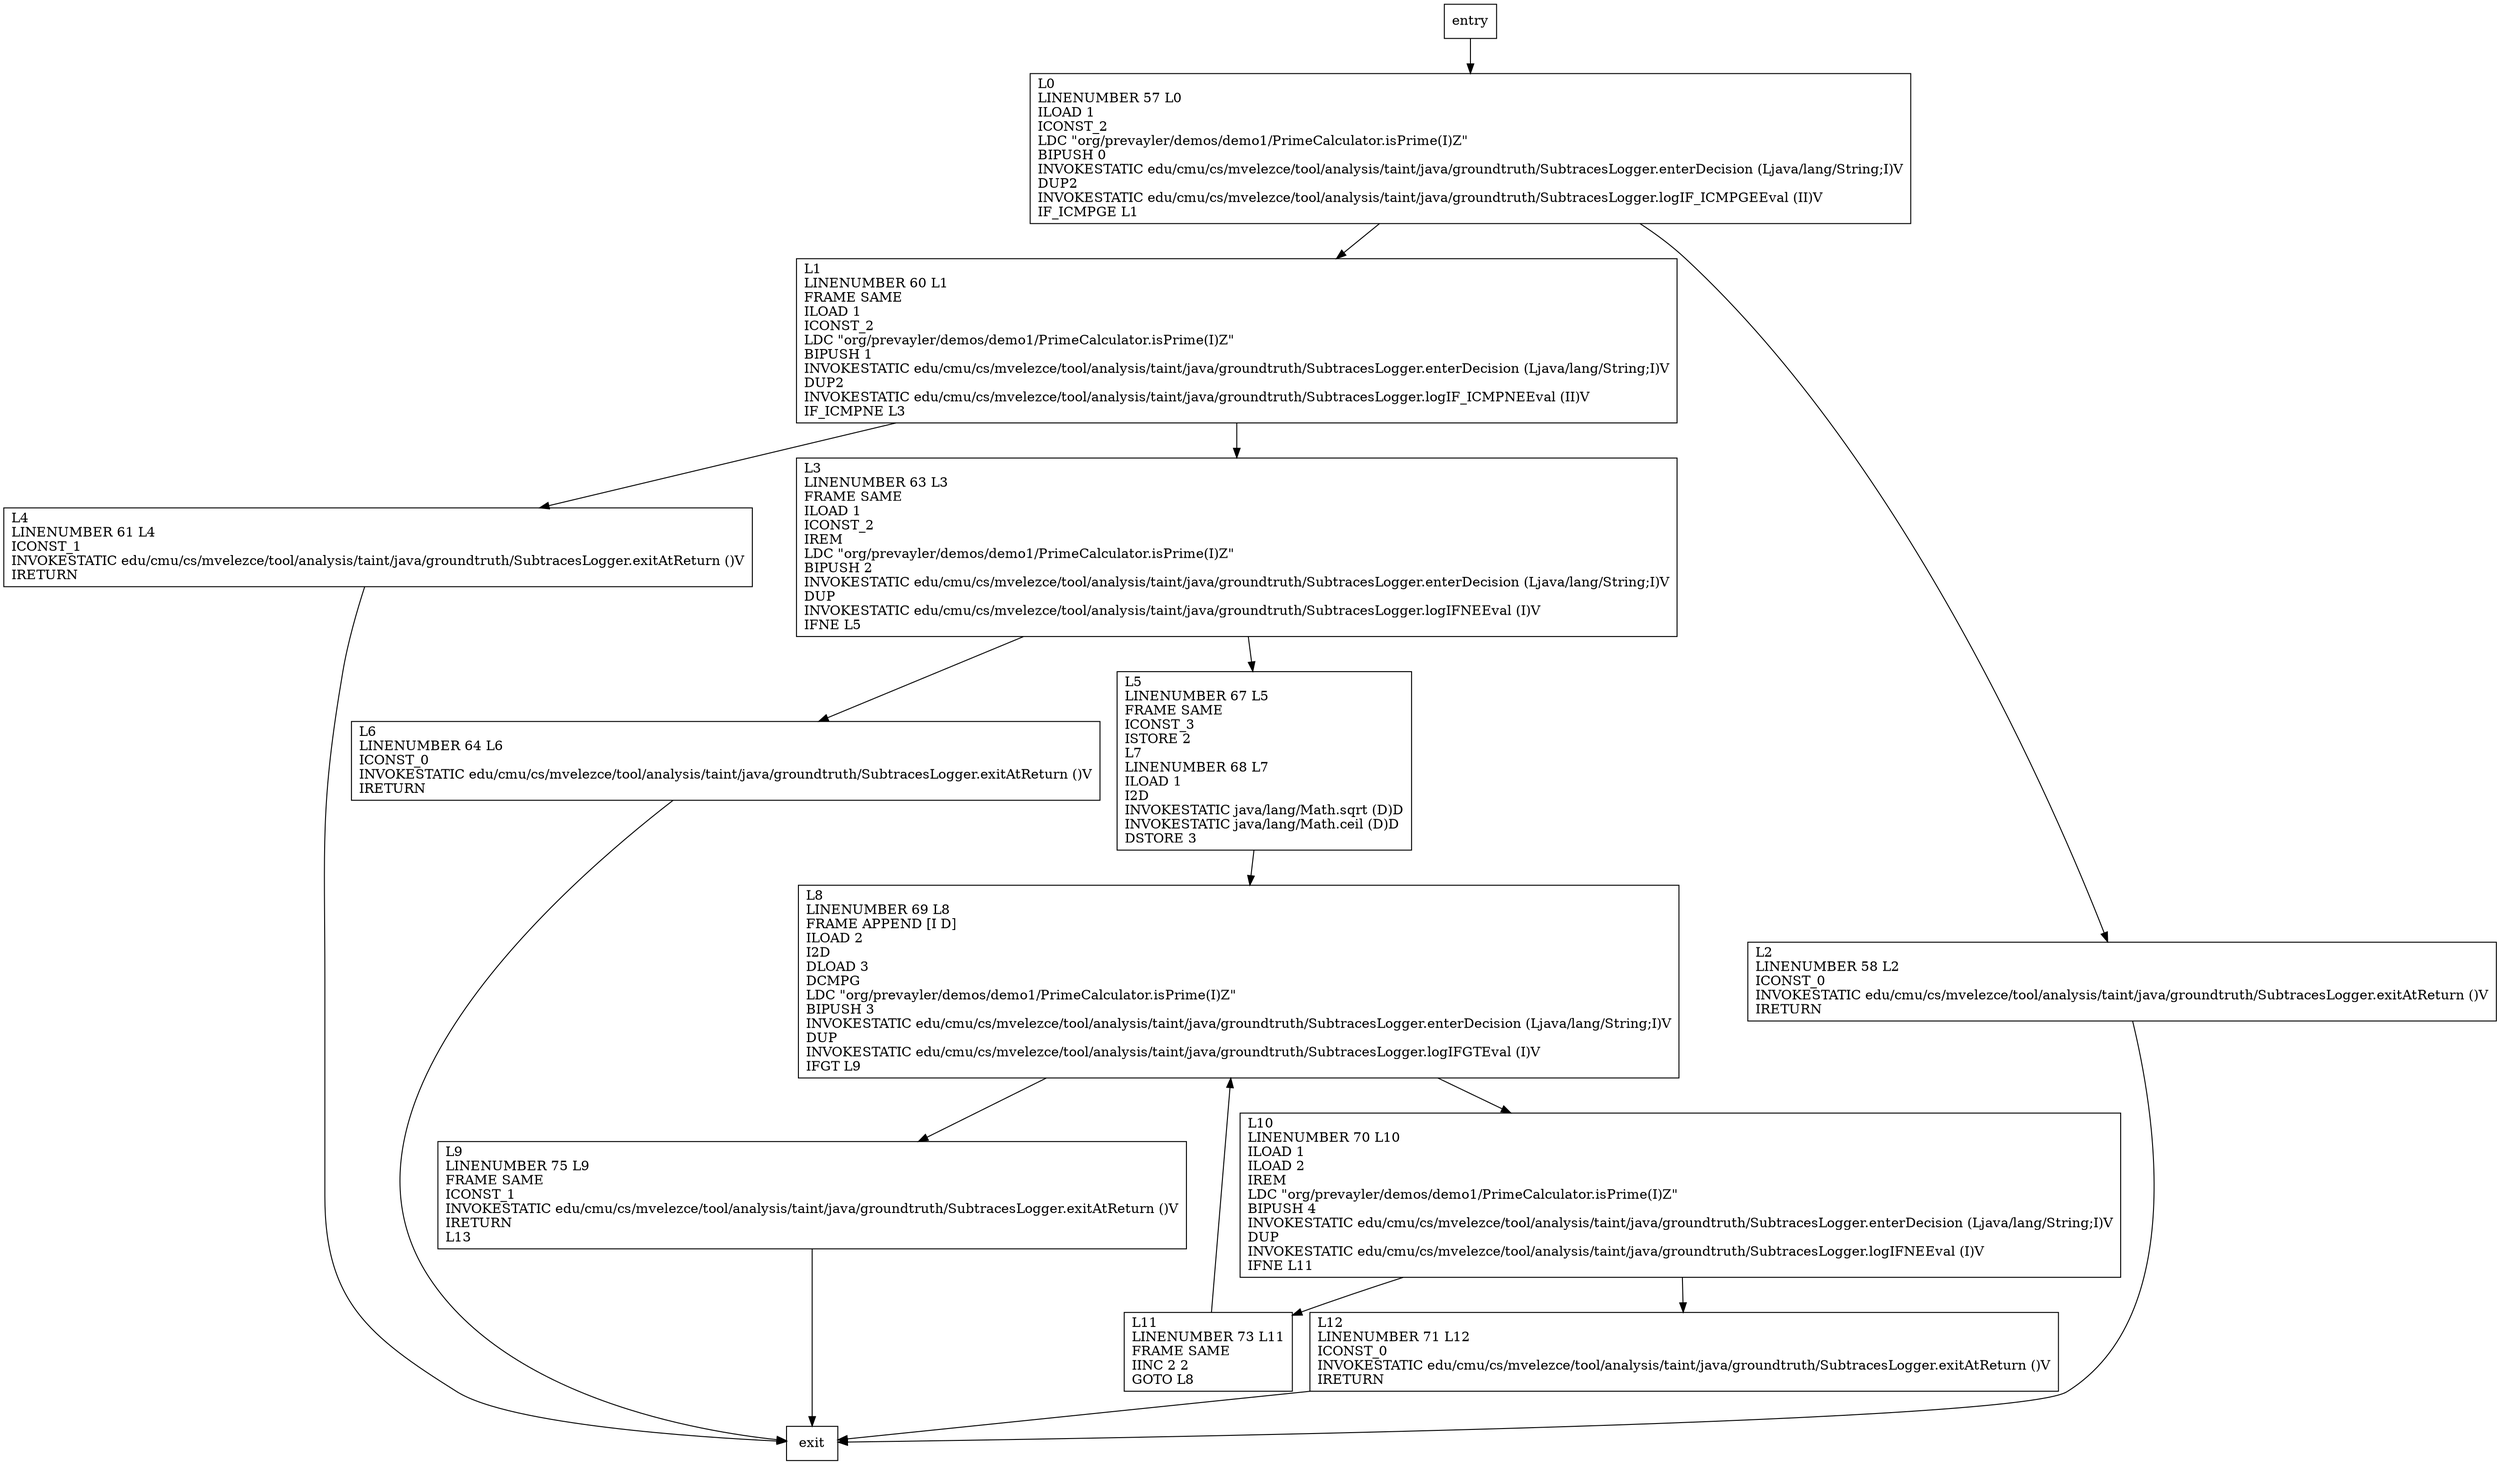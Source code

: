 digraph isPrime {
node [shape=record];
1739390441 [label="L9\lLINENUMBER 75 L9\lFRAME SAME\lICONST_1\lINVOKESTATIC edu/cmu/cs/mvelezce/tool/analysis/taint/java/groundtruth/SubtracesLogger.exitAtReturn ()V\lIRETURN\lL13\l"];
1012194796 [label="L3\lLINENUMBER 63 L3\lFRAME SAME\lILOAD 1\lICONST_2\lIREM\lLDC \"org/prevayler/demos/demo1/PrimeCalculator.isPrime(I)Z\"\lBIPUSH 2\lINVOKESTATIC edu/cmu/cs/mvelezce/tool/analysis/taint/java/groundtruth/SubtracesLogger.enterDecision (Ljava/lang/String;I)V\lDUP\lINVOKESTATIC edu/cmu/cs/mvelezce/tool/analysis/taint/java/groundtruth/SubtracesLogger.logIFNEEval (I)V\lIFNE L5\l"];
529621529 [label="L10\lLINENUMBER 70 L10\lILOAD 1\lILOAD 2\lIREM\lLDC \"org/prevayler/demos/demo1/PrimeCalculator.isPrime(I)Z\"\lBIPUSH 4\lINVOKESTATIC edu/cmu/cs/mvelezce/tool/analysis/taint/java/groundtruth/SubtracesLogger.enterDecision (Ljava/lang/String;I)V\lDUP\lINVOKESTATIC edu/cmu/cs/mvelezce/tool/analysis/taint/java/groundtruth/SubtracesLogger.logIFNEEval (I)V\lIFNE L11\l"];
1971855969 [label="L11\lLINENUMBER 73 L11\lFRAME SAME\lIINC 2 2\lGOTO L8\l"];
1071522313 [label="L8\lLINENUMBER 69 L8\lFRAME APPEND [I D]\lILOAD 2\lI2D\lDLOAD 3\lDCMPG\lLDC \"org/prevayler/demos/demo1/PrimeCalculator.isPrime(I)Z\"\lBIPUSH 3\lINVOKESTATIC edu/cmu/cs/mvelezce/tool/analysis/taint/java/groundtruth/SubtracesLogger.enterDecision (Ljava/lang/String;I)V\lDUP\lINVOKESTATIC edu/cmu/cs/mvelezce/tool/analysis/taint/java/groundtruth/SubtracesLogger.logIFGTEval (I)V\lIFGT L9\l"];
1835638995 [label="L4\lLINENUMBER 61 L4\lICONST_1\lINVOKESTATIC edu/cmu/cs/mvelezce/tool/analysis/taint/java/groundtruth/SubtracesLogger.exitAtReturn ()V\lIRETURN\l"];
629092599 [label="L6\lLINENUMBER 64 L6\lICONST_0\lINVOKESTATIC edu/cmu/cs/mvelezce/tool/analysis/taint/java/groundtruth/SubtracesLogger.exitAtReturn ()V\lIRETURN\l"];
990413155 [label="L12\lLINENUMBER 71 L12\lICONST_0\lINVOKESTATIC edu/cmu/cs/mvelezce/tool/analysis/taint/java/groundtruth/SubtracesLogger.exitAtReturn ()V\lIRETURN\l"];
1727096642 [label="L2\lLINENUMBER 58 L2\lICONST_0\lINVOKESTATIC edu/cmu/cs/mvelezce/tool/analysis/taint/java/groundtruth/SubtracesLogger.exitAtReturn ()V\lIRETURN\l"];
678538385 [label="L1\lLINENUMBER 60 L1\lFRAME SAME\lILOAD 1\lICONST_2\lLDC \"org/prevayler/demos/demo1/PrimeCalculator.isPrime(I)Z\"\lBIPUSH 1\lINVOKESTATIC edu/cmu/cs/mvelezce/tool/analysis/taint/java/groundtruth/SubtracesLogger.enterDecision (Ljava/lang/String;I)V\lDUP2\lINVOKESTATIC edu/cmu/cs/mvelezce/tool/analysis/taint/java/groundtruth/SubtracesLogger.logIF_ICMPNEEval (II)V\lIF_ICMPNE L3\l"];
958209587 [label="L0\lLINENUMBER 57 L0\lILOAD 1\lICONST_2\lLDC \"org/prevayler/demos/demo1/PrimeCalculator.isPrime(I)Z\"\lBIPUSH 0\lINVOKESTATIC edu/cmu/cs/mvelezce/tool/analysis/taint/java/groundtruth/SubtracesLogger.enterDecision (Ljava/lang/String;I)V\lDUP2\lINVOKESTATIC edu/cmu/cs/mvelezce/tool/analysis/taint/java/groundtruth/SubtracesLogger.logIF_ICMPGEEval (II)V\lIF_ICMPGE L1\l"];
5181771 [label="L5\lLINENUMBER 67 L5\lFRAME SAME\lICONST_3\lISTORE 2\lL7\lLINENUMBER 68 L7\lILOAD 1\lI2D\lINVOKESTATIC java/lang/Math.sqrt (D)D\lINVOKESTATIC java/lang/Math.ceil (D)D\lDSTORE 3\l"];
entry;
exit;
1012194796 -> 629092599;
1012194796 -> 5181771;
529621529 -> 1971855969;
529621529 -> 990413155;
1071522313 -> 1739390441;
1071522313 -> 529621529;
1727096642 -> exit;
678538385 -> 1012194796;
678538385 -> 1835638995;
5181771 -> 1071522313;
entry -> 958209587;
1739390441 -> exit;
1971855969 -> 1071522313;
1835638995 -> exit;
629092599 -> exit;
990413155 -> exit;
958209587 -> 1727096642;
958209587 -> 678538385;
}
